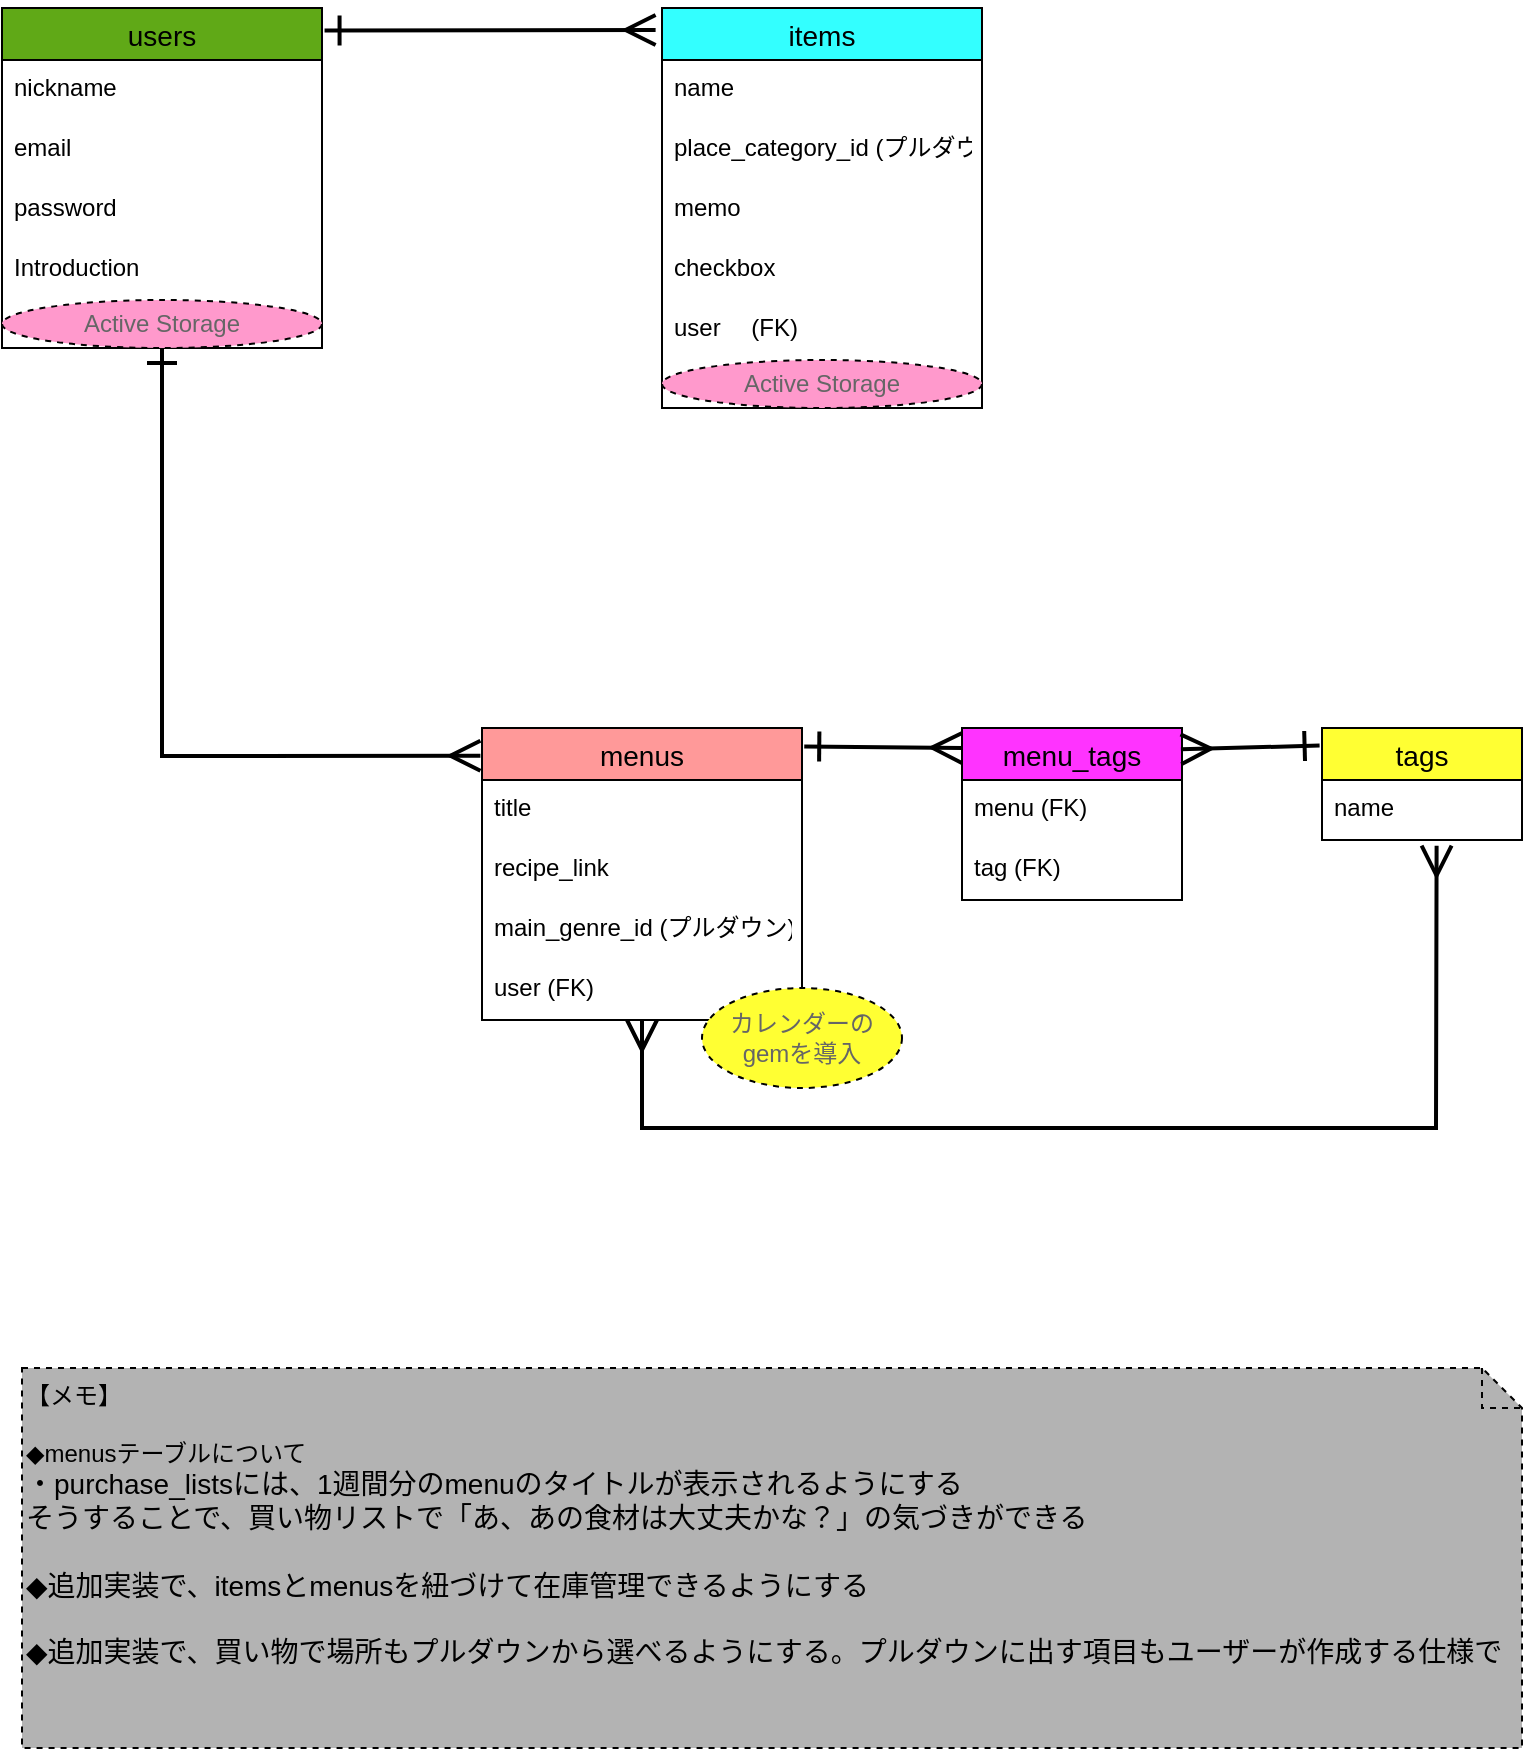 <mxfile>
    <diagram id="eWadbnz62wg29XNE3zge" name="案1">
        <mxGraphModel dx="1547" dy="200" grid="1" gridSize="10" guides="1" tooltips="1" connect="1" arrows="1" fold="1" page="1" pageScale="1" pageWidth="827" pageHeight="1169" math="0" shadow="0">
            <root>
                <mxCell id="0"/>
                <mxCell id="1" parent="0"/>
                <mxCell id="200" value="users" style="swimlane;fontStyle=0;childLayout=stackLayout;horizontal=1;startSize=26;horizontalStack=0;resizeParent=1;resizeParentMax=0;resizeLast=0;collapsible=1;marginBottom=0;align=center;fontSize=14;rounded=0;swimlaneLine=1;glass=0;shadow=0;fillColor=#60A917;fontColor=#000000;" parent="1" vertex="1">
                    <mxGeometry x="-800" y="160" width="160" height="170" as="geometry"/>
                </mxCell>
                <mxCell id="201" value="nickname" style="text;strokeColor=none;fillColor=none;spacingLeft=4;spacingRight=4;overflow=hidden;rotatable=0;points=[[0,0.5],[1,0.5]];portConstraint=eastwest;fontSize=12;" parent="200" vertex="1">
                    <mxGeometry y="26" width="160" height="30" as="geometry"/>
                </mxCell>
                <mxCell id="202" value="email" style="text;strokeColor=none;fillColor=none;spacingLeft=4;spacingRight=4;overflow=hidden;rotatable=0;points=[[0,0.5],[1,0.5]];portConstraint=eastwest;fontSize=12;" parent="200" vertex="1">
                    <mxGeometry y="56" width="160" height="30" as="geometry"/>
                </mxCell>
                <mxCell id="dLK7wWNn38LidMxXqtx3-224" value="password" style="text;strokeColor=none;fillColor=none;spacingLeft=4;spacingRight=4;overflow=hidden;rotatable=0;points=[[0,0.5],[1,0.5]];portConstraint=eastwest;fontSize=12;" parent="200" vertex="1">
                    <mxGeometry y="86" width="160" height="30" as="geometry"/>
                </mxCell>
                <mxCell id="203" value="Introduction&#10;&#10;" style="text;strokeColor=none;fillColor=none;spacingLeft=4;spacingRight=4;overflow=hidden;rotatable=0;points=[[0,0.5],[1,0.5]];portConstraint=eastwest;fontSize=12;" parent="200" vertex="1">
                    <mxGeometry y="116" width="160" height="30" as="geometry"/>
                </mxCell>
                <mxCell id="dLK7wWNn38LidMxXqtx3-231" value="Active Storage" style="ellipse;whiteSpace=wrap;html=1;align=center;rounded=0;shadow=0;glass=0;dashed=1;sketch=0;strokeColor=#000000;strokeWidth=1;fontColor=#666666;fillColor=#FF99CC;gradientColor=none;" parent="200" vertex="1">
                    <mxGeometry y="146" width="160" height="24" as="geometry"/>
                </mxCell>
                <mxCell id="205" value="items" style="swimlane;fontStyle=0;childLayout=stackLayout;horizontal=1;startSize=26;horizontalStack=0;resizeParent=1;resizeParentMax=0;resizeLast=0;collapsible=1;marginBottom=0;align=center;fontSize=14;rounded=0;swimlaneLine=1;glass=0;shadow=0;fillColor=#33FFFF;fontColor=#000000;" parent="1" vertex="1">
                    <mxGeometry x="-470" y="160" width="160" height="200" as="geometry"/>
                </mxCell>
                <mxCell id="206" value="name" style="text;strokeColor=none;fillColor=none;spacingLeft=4;spacingRight=4;overflow=hidden;rotatable=0;points=[[0,0.5],[1,0.5]];portConstraint=eastwest;fontSize=12;" parent="205" vertex="1">
                    <mxGeometry y="26" width="160" height="30" as="geometry"/>
                </mxCell>
                <mxCell id="207" value="place_category_id (プルダウン)" style="text;strokeColor=none;fillColor=none;spacingLeft=4;spacingRight=4;overflow=hidden;rotatable=0;points=[[0,0.5],[1,0.5]];portConstraint=eastwest;fontSize=12;" parent="205" vertex="1">
                    <mxGeometry y="56" width="160" height="30" as="geometry"/>
                </mxCell>
                <mxCell id="210" value="memo" style="text;strokeColor=none;fillColor=none;spacingLeft=4;spacingRight=4;overflow=hidden;rotatable=0;points=[[0,0.5],[1,0.5]];portConstraint=eastwest;fontSize=12;" parent="205" vertex="1">
                    <mxGeometry y="86" width="160" height="30" as="geometry"/>
                </mxCell>
                <mxCell id="232" value="checkbox" style="text;strokeColor=none;fillColor=none;spacingLeft=4;spacingRight=4;overflow=hidden;rotatable=0;points=[[0,0.5],[1,0.5]];portConstraint=eastwest;fontSize=12;" vertex="1" parent="205">
                    <mxGeometry y="116" width="160" height="30" as="geometry"/>
                </mxCell>
                <mxCell id="211" value="user 　(FK)" style="text;strokeColor=none;fillColor=none;spacingLeft=4;spacingRight=4;overflow=hidden;rotatable=0;points=[[0,0.5],[1,0.5]];portConstraint=eastwest;fontSize=12;" parent="205" vertex="1">
                    <mxGeometry y="146" width="160" height="30" as="geometry"/>
                </mxCell>
                <mxCell id="dLK7wWNn38LidMxXqtx3-233" value="Active Storage" style="ellipse;whiteSpace=wrap;html=1;align=center;rounded=0;shadow=0;glass=0;dashed=1;sketch=0;strokeColor=#000000;strokeWidth=1;fontColor=#666666;fillColor=#FF99CC;gradientColor=none;" parent="205" vertex="1">
                    <mxGeometry y="176" width="160" height="24" as="geometry"/>
                </mxCell>
                <mxCell id="216" value="" style="endArrow=ERone;html=1;rounded=0;strokeWidth=2;fontColor=#F0F0F0;startSize=12;endSize=12;sourcePerimeterSpacing=0;endFill=0;startArrow=ERmany;startFill=0;entryX=1.008;entryY=0.066;entryDx=0;entryDy=0;entryPerimeter=0;exitX=-0.02;exitY=0.055;exitDx=0;exitDy=0;exitPerimeter=0;" parent="1" source="205" target="200" edge="1">
                    <mxGeometry relative="1" as="geometry">
                        <mxPoint x="-600" y="212" as="sourcePoint"/>
                        <mxPoint x="-610" y="220" as="targetPoint"/>
                    </mxGeometry>
                </mxCell>
                <mxCell id="218" value="menus" style="swimlane;fontStyle=0;childLayout=stackLayout;horizontal=1;startSize=26;horizontalStack=0;resizeParent=1;resizeParentMax=0;resizeLast=0;collapsible=1;marginBottom=0;align=center;fontSize=14;rounded=0;swimlaneLine=1;glass=0;shadow=0;fillColor=#FF9999;fontColor=#000000;" parent="1" vertex="1">
                    <mxGeometry x="-560" y="520" width="160" height="146" as="geometry"/>
                </mxCell>
                <mxCell id="219" value="title" style="text;strokeColor=none;fillColor=none;spacingLeft=4;spacingRight=4;overflow=hidden;rotatable=0;points=[[0,0.5],[1,0.5]];portConstraint=eastwest;fontSize=12;" parent="218" vertex="1">
                    <mxGeometry y="26" width="160" height="30" as="geometry"/>
                </mxCell>
                <mxCell id="220" value="recipe_link&#10;&#10;&#10;&#10;" style="text;strokeColor=none;fillColor=none;spacingLeft=4;spacingRight=4;overflow=hidden;rotatable=0;points=[[0,0.5],[1,0.5]];portConstraint=eastwest;fontSize=12;" parent="218" vertex="1">
                    <mxGeometry y="56" width="160" height="30" as="geometry"/>
                </mxCell>
                <mxCell id="223" value="main_genre_id (プルダウン)" style="text;strokeColor=none;fillColor=none;spacingLeft=4;spacingRight=4;overflow=hidden;rotatable=0;points=[[0,0.5],[1,0.5]];portConstraint=eastwest;fontSize=12;" parent="218" vertex="1">
                    <mxGeometry y="86" width="160" height="30" as="geometry"/>
                </mxCell>
                <mxCell id="224" value="user (FK)" style="text;strokeColor=none;fillColor=none;spacingLeft=4;spacingRight=4;overflow=hidden;rotatable=0;points=[[0,0.5],[1,0.5]];portConstraint=eastwest;fontSize=12;" parent="218" vertex="1">
                    <mxGeometry y="116" width="160" height="30" as="geometry"/>
                </mxCell>
                <mxCell id="KgGAMbnghW-lA_S38_4V-237" value="【メモ】&lt;br&gt;&lt;br&gt;◆menusテーブルについて&lt;br&gt;&lt;span style=&quot;font-size: 14px; text-align: center;&quot;&gt;・purchase_listsには、1週間分のmenuのタイトルが表示されるようにする&lt;br&gt;そうすることで、買い物リストで「あ、あの食材は大丈夫かな？」の気づきができる&lt;br&gt;&lt;br&gt;◆追加実装で、itemsとmenusを紐づけて在庫管理できるようにする&lt;br&gt;&lt;br&gt;◆追加実装で、買い物で場所もプルダウンから選べるようにする。プルダウンに出す項目もユーザーが作成する仕様で&lt;br&gt;&lt;/span&gt;" style="shape=note;size=20;whiteSpace=wrap;html=1;rounded=0;shadow=0;glass=0;dashed=1;sketch=0;strokeColor=#000000;strokeWidth=1;fontColor=#000000;fillColor=#B3B3B3;gradientColor=none;align=left;verticalAlign=top;" parent="1" vertex="1">
                    <mxGeometry x="-790" y="840" width="750" height="190" as="geometry"/>
                </mxCell>
                <mxCell id="KgGAMbnghW-lA_S38_4V-248" value="カレンダーの&lt;br&gt;gemを導入" style="ellipse;whiteSpace=wrap;html=1;align=center;rounded=0;shadow=0;glass=0;dashed=1;sketch=0;strokeColor=#000000;strokeWidth=1;fontColor=#666666;fillColor=#FFFF33;gradientColor=none;" parent="1" vertex="1">
                    <mxGeometry x="-450" y="650" width="100" height="50" as="geometry"/>
                </mxCell>
                <mxCell id="KgGAMbnghW-lA_S38_4V-252" value="" style="endArrow=ERone;html=1;rounded=0;strokeWidth=2;fontColor=#F0F0F0;startSize=12;endSize=12;sourcePerimeterSpacing=0;endFill=0;startArrow=ERmany;startFill=0;exitX=-0.005;exitY=0.095;exitDx=0;exitDy=0;exitPerimeter=0;entryX=0.5;entryY=1;entryDx=0;entryDy=0;" parent="1" source="218" target="dLK7wWNn38LidMxXqtx3-231" edge="1">
                    <mxGeometry relative="1" as="geometry">
                        <mxPoint x="-600" y="550" as="sourcePoint"/>
                        <mxPoint x="-720" y="470" as="targetPoint"/>
                        <Array as="points">
                            <mxPoint x="-720" y="534"/>
                        </Array>
                    </mxGeometry>
                </mxCell>
                <mxCell id="KgGAMbnghW-lA_S38_4V-259" value="tags" style="swimlane;fontStyle=0;childLayout=stackLayout;horizontal=1;startSize=26;horizontalStack=0;resizeParent=1;resizeParentMax=0;resizeLast=0;collapsible=1;marginBottom=0;align=center;fontSize=14;rounded=0;swimlaneLine=1;glass=0;shadow=0;strokeColor=#000000;fillColor=#FFFF33;fontColor=#000000;" parent="1" vertex="1">
                    <mxGeometry x="-140" y="520" width="100" height="56" as="geometry"/>
                </mxCell>
                <mxCell id="KgGAMbnghW-lA_S38_4V-260" value="name" style="text;strokeColor=default;fillColor=none;spacingLeft=4;spacingRight=4;overflow=hidden;rotatable=0;points=[[0,0.5],[1,0.5]];portConstraint=eastwest;fontSize=12;" parent="KgGAMbnghW-lA_S38_4V-259" vertex="1">
                    <mxGeometry y="26" width="100" height="30" as="geometry"/>
                </mxCell>
                <mxCell id="KgGAMbnghW-lA_S38_4V-261" value="menu_tags" style="swimlane;fontStyle=0;childLayout=stackLayout;horizontal=1;startSize=26;horizontalStack=0;resizeParent=1;resizeParentMax=0;resizeLast=0;collapsible=1;marginBottom=0;align=center;fontSize=14;rounded=0;swimlaneLine=1;glass=0;shadow=0;fillColor=#FF33FF;fontColor=#000000;" parent="1" vertex="1">
                    <mxGeometry x="-320" y="520" width="110" height="86" as="geometry"/>
                </mxCell>
                <mxCell id="KgGAMbnghW-lA_S38_4V-263" value="menu (FK)" style="text;strokeColor=none;fillColor=none;spacingLeft=4;spacingRight=4;overflow=hidden;rotatable=0;points=[[0,0.5],[1,0.5]];portConstraint=eastwest;fontSize=12;" parent="KgGAMbnghW-lA_S38_4V-261" vertex="1">
                    <mxGeometry y="26" width="110" height="30" as="geometry"/>
                </mxCell>
                <mxCell id="KgGAMbnghW-lA_S38_4V-262" value="tag (FK)" style="text;strokeColor=none;fillColor=none;spacingLeft=4;spacingRight=4;overflow=hidden;rotatable=0;points=[[0,0.5],[1,0.5]];portConstraint=eastwest;fontSize=12;" parent="KgGAMbnghW-lA_S38_4V-261" vertex="1">
                    <mxGeometry y="56" width="110" height="30" as="geometry"/>
                </mxCell>
                <mxCell id="KgGAMbnghW-lA_S38_4V-265" value="" style="endArrow=ERone;html=1;rounded=0;strokeWidth=2;fontColor=#F0F0F0;startSize=12;endSize=12;sourcePerimeterSpacing=0;endFill=0;startArrow=ERmany;startFill=0;entryX=1.007;entryY=0.063;entryDx=0;entryDy=0;entryPerimeter=0;exitX=0;exitY=0.116;exitDx=0;exitDy=0;exitPerimeter=0;" parent="1" source="KgGAMbnghW-lA_S38_4V-261" target="218" edge="1">
                    <mxGeometry relative="1" as="geometry">
                        <mxPoint x="-360" y="529" as="sourcePoint"/>
                        <mxPoint x="-400" y="560" as="targetPoint"/>
                    </mxGeometry>
                </mxCell>
                <mxCell id="KgGAMbnghW-lA_S38_4V-266" value="" style="endArrow=ERone;html=1;rounded=0;strokeWidth=2;fontColor=#F0F0F0;startSize=12;endSize=12;sourcePerimeterSpacing=0;endFill=0;startArrow=ERmany;startFill=0;entryX=-0.012;entryY=0.157;entryDx=0;entryDy=0;exitX=0.995;exitY=0.124;exitDx=0;exitDy=0;exitPerimeter=0;entryPerimeter=0;" parent="1" source="KgGAMbnghW-lA_S38_4V-261" target="KgGAMbnghW-lA_S38_4V-259" edge="1">
                    <mxGeometry relative="1" as="geometry">
                        <mxPoint x="-190" y="530" as="sourcePoint"/>
                        <mxPoint x="-390" y="571" as="targetPoint"/>
                    </mxGeometry>
                </mxCell>
                <mxCell id="dLK7wWNn38LidMxXqtx3-243" value="" style="endArrow=ERmany;html=1;rounded=0;strokeWidth=2;fontColor=#F0F0F0;startSize=12;endSize=12;sourcePerimeterSpacing=0;endFill=0;startArrow=ERmany;startFill=0;exitX=0.573;exitY=1.094;exitDx=0;exitDy=0;exitPerimeter=0;entryX=0.5;entryY=1;entryDx=0;entryDy=0;" parent="1" source="KgGAMbnghW-lA_S38_4V-260" target="218" edge="1">
                    <mxGeometry relative="1" as="geometry">
                        <mxPoint x="-134.48" y="740" as="sourcePoint"/>
                        <mxPoint x="-480" y="680" as="targetPoint"/>
                        <Array as="points">
                            <mxPoint x="-83" y="720"/>
                            <mxPoint x="-480" y="720"/>
                        </Array>
                    </mxGeometry>
                </mxCell>
            </root>
        </mxGraphModel>
    </diagram>
    <diagram name="案2" id="NeRu8VXgCP2zrzPimx1U">
        <mxGraphModel dx="3023" dy="1542" grid="1" gridSize="10" guides="1" tooltips="1" connect="1" arrows="1" fold="1" page="1" pageScale="1" pageWidth="827" pageHeight="1169" math="0" shadow="0">
            <root>
                <mxCell id="s4Gsbq-1xFyYyIthdPwe-0"/>
                <mxCell id="s4Gsbq-1xFyYyIthdPwe-1" parent="s4Gsbq-1xFyYyIthdPwe-0"/>
                <mxCell id="s4Gsbq-1xFyYyIthdPwe-2" value="users" style="swimlane;fontStyle=0;childLayout=stackLayout;horizontal=1;startSize=26;horizontalStack=0;resizeParent=1;resizeParentMax=0;resizeLast=0;collapsible=1;marginBottom=0;align=center;fontSize=14;rounded=0;swimlaneLine=1;glass=0;shadow=0;fillColor=#60A917;fontColor=#000000;" vertex="1" parent="s4Gsbq-1xFyYyIthdPwe-1">
                    <mxGeometry x="40" y="40" width="160" height="116" as="geometry"/>
                </mxCell>
                <mxCell id="s4Gsbq-1xFyYyIthdPwe-3" value="nickname" style="text;strokeColor=none;fillColor=none;spacingLeft=4;spacingRight=4;overflow=hidden;rotatable=0;points=[[0,0.5],[1,0.5]];portConstraint=eastwest;fontSize=12;" vertex="1" parent="s4Gsbq-1xFyYyIthdPwe-2">
                    <mxGeometry y="26" width="160" height="30" as="geometry"/>
                </mxCell>
                <mxCell id="s4Gsbq-1xFyYyIthdPwe-4" value="email" style="text;strokeColor=none;fillColor=none;spacingLeft=4;spacingRight=4;overflow=hidden;rotatable=0;points=[[0,0.5],[1,0.5]];portConstraint=eastwest;fontSize=12;" vertex="1" parent="s4Gsbq-1xFyYyIthdPwe-2">
                    <mxGeometry y="56" width="160" height="30" as="geometry"/>
                </mxCell>
                <mxCell id="s4Gsbq-1xFyYyIthdPwe-5" value="password" style="text;strokeColor=none;fillColor=none;spacingLeft=4;spacingRight=4;overflow=hidden;rotatable=0;points=[[0,0.5],[1,0.5]];portConstraint=eastwest;fontSize=12;" vertex="1" parent="s4Gsbq-1xFyYyIthdPwe-2">
                    <mxGeometry y="86" width="160" height="30" as="geometry"/>
                </mxCell>
                <mxCell id="s4Gsbq-1xFyYyIthdPwe-6" value="ユーザー管理に関する情報" style="swimlane;fontStyle=0;childLayout=stackLayout;horizontal=1;startSize=26;horizontalStack=0;resizeParent=1;resizeParentMax=0;resizeLast=0;collapsible=1;marginBottom=0;align=center;fontSize=14;rounded=0;swimlaneLine=1;glass=0;shadow=0;fillColor=#60A917;fontColor=#000000;strokeColor=#2D7600;" vertex="1" parent="s4Gsbq-1xFyYyIthdPwe-1">
                    <mxGeometry x="-650" y="60" width="230" height="326" as="geometry"/>
                </mxCell>
                <mxCell id="s4Gsbq-1xFyYyIthdPwe-7" value="ニックネーム" style="text;strokeColor=default;fillColor=#FFFFFF;spacingLeft=4;spacingRight=4;overflow=hidden;rotatable=0;points=[[0,0.5],[1,0.5]];portConstraint=eastwest;fontSize=12;strokeWidth=1;dashed=1;fontColor=#000000;" vertex="1" parent="s4Gsbq-1xFyYyIthdPwe-6">
                    <mxGeometry y="26" width="230" height="30" as="geometry"/>
                </mxCell>
                <mxCell id="s4Gsbq-1xFyYyIthdPwe-8" value="メールアドレス " style="text;strokeColor=default;fillColor=#FFFFFF;spacingLeft=4;spacingRight=4;overflow=hidden;rotatable=0;points=[[0,0.5],[1,0.5]];portConstraint=eastwest;fontSize=12;dashed=1;fontColor=#000000;" vertex="1" parent="s4Gsbq-1xFyYyIthdPwe-6">
                    <mxGeometry y="56" width="230" height="30" as="geometry"/>
                </mxCell>
                <mxCell id="s4Gsbq-1xFyYyIthdPwe-9" value="パスワード" style="text;strokeColor=default;fillColor=#FFFFFF;spacingLeft=4;spacingRight=4;overflow=hidden;rotatable=0;points=[[0,0.5],[1,0.5]];portConstraint=eastwest;fontSize=12;rounded=0;shadow=0;glass=0;sketch=0;fontColor=#000000;dashed=1;" vertex="1" parent="s4Gsbq-1xFyYyIthdPwe-6">
                    <mxGeometry y="86" width="230" height="30" as="geometry"/>
                </mxCell>
                <mxCell id="s4Gsbq-1xFyYyIthdPwe-10" value="名字" style="text;strokeColor=default;fillColor=#FFFFFF;spacingLeft=4;spacingRight=4;overflow=hidden;rotatable=0;points=[[0,0.5],[1,0.5]];portConstraint=eastwest;fontSize=12;rounded=0;shadow=0;glass=0;sketch=0;fontColor=#000000;dashed=1;" vertex="1" parent="s4Gsbq-1xFyYyIthdPwe-6">
                    <mxGeometry y="116" width="230" height="30" as="geometry"/>
                </mxCell>
                <mxCell id="s4Gsbq-1xFyYyIthdPwe-11" value="名前" style="text;strokeColor=default;fillColor=#FFFFFF;spacingLeft=4;spacingRight=4;overflow=hidden;rotatable=0;points=[[0,0.5],[1,0.5]];portConstraint=eastwest;fontSize=12;rounded=0;shadow=0;glass=0;sketch=0;fontColor=#000000;dashed=1;" vertex="1" parent="s4Gsbq-1xFyYyIthdPwe-6">
                    <mxGeometry y="146" width="230" height="30" as="geometry"/>
                </mxCell>
                <mxCell id="s4Gsbq-1xFyYyIthdPwe-12" value="名字カナ" style="text;strokeColor=default;fillColor=#FFFFFF;spacingLeft=4;spacingRight=4;overflow=hidden;rotatable=0;points=[[0,0.5],[1,0.5]];portConstraint=eastwest;fontSize=12;rounded=0;shadow=0;glass=0;sketch=0;fontColor=#000000;dashed=1;" vertex="1" parent="s4Gsbq-1xFyYyIthdPwe-6">
                    <mxGeometry y="176" width="230" height="30" as="geometry"/>
                </mxCell>
                <mxCell id="s4Gsbq-1xFyYyIthdPwe-13" value="名前カナ" style="text;strokeColor=default;fillColor=#FFFFFF;spacingLeft=4;spacingRight=4;overflow=hidden;rotatable=0;points=[[0,0.5],[1,0.5]];portConstraint=eastwest;fontSize=12;dashed=1;fontColor=#000000;" vertex="1" parent="s4Gsbq-1xFyYyIthdPwe-6">
                    <mxGeometry y="206" width="230" height="30" as="geometry"/>
                </mxCell>
                <mxCell id="s4Gsbq-1xFyYyIthdPwe-14" value="生年月日" style="text;strokeColor=default;fillColor=#FFFFFF;spacingLeft=4;spacingRight=4;overflow=hidden;rotatable=0;points=[[0,0.5],[1,0.5]];portConstraint=eastwest;fontSize=12;rounded=0;shadow=0;glass=0;sketch=0;fontColor=#000000;dashed=1;" vertex="1" parent="s4Gsbq-1xFyYyIthdPwe-6">
                    <mxGeometry y="236" width="230" height="30" as="geometry"/>
                </mxCell>
                <mxCell id="s4Gsbq-1xFyYyIthdPwe-15" value="アイコン画像" style="text;strokeColor=default;fillColor=#FFFFFF;spacingLeft=4;spacingRight=4;overflow=hidden;rotatable=0;points=[[0,0.5],[1,0.5]];portConstraint=eastwest;fontSize=12;rounded=0;shadow=0;glass=0;sketch=0;fontColor=#000000;dashed=1;" vertex="1" parent="s4Gsbq-1xFyYyIthdPwe-6">
                    <mxGeometry y="266" width="230" height="30" as="geometry"/>
                </mxCell>
                <mxCell id="s4Gsbq-1xFyYyIthdPwe-16" value="プロフィール文" style="text;strokeColor=default;fillColor=#FFFFFF;spacingLeft=4;spacingRight=4;overflow=hidden;rotatable=0;points=[[0,0.5],[1,0.5]];portConstraint=eastwest;fontSize=12;rounded=0;shadow=0;glass=0;sketch=0;fontColor=#000000;dashed=1;" vertex="1" parent="s4Gsbq-1xFyYyIthdPwe-6">
                    <mxGeometry y="296" width="230" height="30" as="geometry"/>
                </mxCell>
                <mxCell id="s4Gsbq-1xFyYyIthdPwe-17" value="買い物リストに関する情報" style="swimlane;fontStyle=0;childLayout=stackLayout;horizontal=1;startSize=26;horizontalStack=0;resizeParent=1;resizeParentMax=0;resizeLast=0;collapsible=1;marginBottom=0;align=center;fontSize=14;rounded=0;swimlaneLine=1;glass=0;shadow=0;fillColor=#FFFF66;strokeColor=#d6b656;gradientColor=none;fontColor=#000000;" vertex="1" parent="s4Gsbq-1xFyYyIthdPwe-1">
                    <mxGeometry x="-570" y="440" width="230" height="56" as="geometry"/>
                </mxCell>
                <mxCell id="s4Gsbq-1xFyYyIthdPwe-18" value="購入数量" style="text;strokeColor=default;fillColor=#FFFFFF;spacingLeft=4;spacingRight=4;overflow=hidden;rotatable=0;points=[[0,0.5],[1,0.5]];portConstraint=eastwest;fontSize=12;dashed=1;fontColor=#000000;" vertex="1" parent="s4Gsbq-1xFyYyIthdPwe-17">
                    <mxGeometry y="26" width="230" height="30" as="geometry"/>
                </mxCell>
                <mxCell id="s4Gsbq-1xFyYyIthdPwe-19" value="献立に関する情報" style="swimlane;fontStyle=0;childLayout=stackLayout;horizontal=1;startSize=26;horizontalStack=0;resizeParent=1;resizeParentMax=0;resizeLast=0;collapsible=1;marginBottom=0;align=center;fontSize=14;rounded=0;swimlaneLine=1;glass=0;shadow=0;fillColor=#FF9933;strokeColor=#d6b656;gradientColor=none;fontColor=#000000;" vertex="1" parent="s4Gsbq-1xFyYyIthdPwe-1">
                    <mxGeometry x="-500" y="680" width="230" height="176" as="geometry"/>
                </mxCell>
                <mxCell id="s4Gsbq-1xFyYyIthdPwe-20" value="タイトル" style="text;strokeColor=default;fillColor=#FFFFFF;spacingLeft=4;spacingRight=4;overflow=hidden;rotatable=0;points=[[0,0.5],[1,0.5]];portConstraint=eastwest;fontSize=12;dashed=1;fontColor=#000000;" vertex="1" parent="s4Gsbq-1xFyYyIthdPwe-19">
                    <mxGeometry y="26" width="230" height="30" as="geometry"/>
                </mxCell>
                <mxCell id="s4Gsbq-1xFyYyIthdPwe-21" value="食材" style="text;strokeColor=default;fillColor=#FFFFFF;spacingLeft=4;spacingRight=4;overflow=hidden;rotatable=0;points=[[0,0.5],[1,0.5]];portConstraint=eastwest;fontSize=12;rounded=0;shadow=0;glass=0;sketch=0;fontColor=#000000;dashed=1;" vertex="1" parent="s4Gsbq-1xFyYyIthdPwe-19">
                    <mxGeometry y="56" width="230" height="30" as="geometry"/>
                </mxCell>
                <mxCell id="s4Gsbq-1xFyYyIthdPwe-22" value="食材" style="text;strokeColor=default;fillColor=#FFFFFF;spacingLeft=4;spacingRight=4;overflow=hidden;rotatable=0;points=[[0,0.5],[1,0.5]];portConstraint=eastwest;fontSize=12;dashed=1;fontColor=#000000;" vertex="1" parent="s4Gsbq-1xFyYyIthdPwe-19">
                    <mxGeometry y="86" width="230" height="30" as="geometry"/>
                </mxCell>
                <mxCell id="s4Gsbq-1xFyYyIthdPwe-23" value="食材" style="text;strokeColor=default;fillColor=#FFFFFF;spacingLeft=4;spacingRight=4;overflow=hidden;rotatable=0;points=[[0,0.5],[1,0.5]];portConstraint=eastwest;fontSize=12;rounded=0;shadow=0;glass=0;sketch=0;fontColor=#000000;dashed=1;" vertex="1" parent="s4Gsbq-1xFyYyIthdPwe-19">
                    <mxGeometry y="116" width="230" height="30" as="geometry"/>
                </mxCell>
                <mxCell id="s4Gsbq-1xFyYyIthdPwe-24" value="その他" style="text;strokeColor=default;fillColor=#FFFFFF;spacingLeft=4;spacingRight=4;overflow=hidden;rotatable=0;points=[[0,0.5],[1,0.5]];portConstraint=eastwest;fontSize=12;rounded=0;shadow=0;glass=0;sketch=0;fontColor=#000000;dashed=1;" vertex="1" parent="s4Gsbq-1xFyYyIthdPwe-19">
                    <mxGeometry y="146" width="230" height="30" as="geometry"/>
                </mxCell>
                <mxCell id="s4Gsbq-1xFyYyIthdPwe-25" value="アイテムに関する情報" style="swimlane;fontStyle=0;childLayout=stackLayout;horizontal=1;startSize=26;horizontalStack=0;resizeParent=1;resizeParentMax=0;resizeLast=0;collapsible=1;marginBottom=0;align=center;fontSize=14;rounded=0;swimlaneLine=1;glass=0;shadow=0;fillColor=#33FFFF;strokeColor=#d6b656;gradientColor=none;fontColor=#000000;" vertex="1" parent="s4Gsbq-1xFyYyIthdPwe-1">
                    <mxGeometry x="-340" y="100" width="230" height="176" as="geometry"/>
                </mxCell>
                <mxCell id="s4Gsbq-1xFyYyIthdPwe-26" value="アイテム名" style="text;strokeColor=default;fillColor=#FFFFFF;spacingLeft=4;spacingRight=4;overflow=hidden;rotatable=0;points=[[0,0.5],[1,0.5]];portConstraint=eastwest;fontSize=12;strokeWidth=1;dashed=1;fontColor=#000000;" vertex="1" parent="s4Gsbq-1xFyYyIthdPwe-25">
                    <mxGeometry y="26" width="230" height="30" as="geometry"/>
                </mxCell>
                <mxCell id="s4Gsbq-1xFyYyIthdPwe-27" value="カテゴリー" style="text;strokeColor=default;fillColor=#FFFFFF;spacingLeft=4;spacingRight=4;overflow=hidden;rotatable=0;points=[[0,0.5],[1,0.5]];portConstraint=eastwest;fontSize=12;rounded=0;shadow=0;glass=0;sketch=0;fontColor=#000000;dashed=1;" vertex="1" parent="s4Gsbq-1xFyYyIthdPwe-25">
                    <mxGeometry y="56" width="230" height="30" as="geometry"/>
                </mxCell>
                <mxCell id="s4Gsbq-1xFyYyIthdPwe-28" value="前回の購入日" style="text;strokeColor=default;fillColor=#FFFFFF;spacingLeft=4;spacingRight=4;overflow=hidden;rotatable=0;points=[[0,0.5],[1,0.5]];portConstraint=eastwest;fontSize=12;dashed=1;fontColor=#000000;" vertex="1" parent="s4Gsbq-1xFyYyIthdPwe-25">
                    <mxGeometry y="86" width="230" height="30" as="geometry"/>
                </mxCell>
                <mxCell id="s4Gsbq-1xFyYyIthdPwe-29" value="消費期限" style="text;strokeColor=default;fillColor=#FFFFFF;spacingLeft=4;spacingRight=4;overflow=hidden;rotatable=0;points=[[0,0.5],[1,0.5]];portConstraint=eastwest;fontSize=12;rounded=0;shadow=0;glass=0;sketch=0;fontColor=#000000;dashed=1;" vertex="1" parent="s4Gsbq-1xFyYyIthdPwe-25">
                    <mxGeometry y="116" width="230" height="30" as="geometry"/>
                </mxCell>
                <mxCell id="s4Gsbq-1xFyYyIthdPwe-30" value="備考" style="text;strokeColor=default;fillColor=#FFFFFF;spacingLeft=4;spacingRight=4;overflow=hidden;rotatable=0;points=[[0,0.5],[1,0.5]];portConstraint=eastwest;fontSize=12;rounded=0;shadow=0;glass=0;sketch=0;fontColor=#000000;dashed=1;" vertex="1" parent="s4Gsbq-1xFyYyIthdPwe-25">
                    <mxGeometry y="146" width="230" height="30" as="geometry"/>
                </mxCell>
                <mxCell id="s4Gsbq-1xFyYyIthdPwe-31" value="画像" style="text;strokeColor=default;fillColor=#FFFFFF;spacingLeft=4;spacingRight=4;overflow=hidden;rotatable=0;points=[[0,0.5],[1,0.5]];portConstraint=eastwest;fontSize=12;rounded=0;shadow=0;glass=0;sketch=0;fontColor=#000000;dashed=1;" vertex="1" parent="s4Gsbq-1xFyYyIthdPwe-1">
                    <mxGeometry x="-260" y="626" width="230" height="30" as="geometry"/>
                </mxCell>
                <mxCell id="s4Gsbq-1xFyYyIthdPwe-32" value="purchase_lists" style="swimlane;fontStyle=0;childLayout=stackLayout;horizontal=1;startSize=26;horizontalStack=0;resizeParent=1;resizeParentMax=0;resizeLast=0;collapsible=1;marginBottom=0;align=center;fontSize=14;rounded=0;swimlaneLine=1;glass=0;shadow=0;" vertex="1" parent="s4Gsbq-1xFyYyIthdPwe-1">
                    <mxGeometry x="40" y="800" width="160" height="86" as="geometry"/>
                </mxCell>
                <mxCell id="s4Gsbq-1xFyYyIthdPwe-33" value="item　(foreign_key)" style="text;strokeColor=none;fillColor=none;spacingLeft=4;spacingRight=4;overflow=hidden;rotatable=0;points=[[0,0.5],[1,0.5]];portConstraint=eastwest;fontSize=12;" vertex="1" parent="s4Gsbq-1xFyYyIthdPwe-32">
                    <mxGeometry y="26" width="160" height="30" as="geometry"/>
                </mxCell>
                <mxCell id="s4Gsbq-1xFyYyIthdPwe-34" value="quantity" style="text;strokeColor=none;fillColor=none;spacingLeft=4;spacingRight=4;overflow=hidden;rotatable=0;points=[[0,0.5],[1,0.5]];portConstraint=eastwest;fontSize=12;" vertex="1" parent="s4Gsbq-1xFyYyIthdPwe-32">
                    <mxGeometry y="56" width="160" height="30" as="geometry"/>
                </mxCell>
                <mxCell id="s4Gsbq-1xFyYyIthdPwe-35" value="menus" style="swimlane;fontStyle=0;childLayout=stackLayout;horizontal=1;startSize=26;horizontalStack=0;resizeParent=1;resizeParentMax=0;resizeLast=0;collapsible=1;marginBottom=0;align=center;fontSize=14;rounded=0;swimlaneLine=1;glass=0;shadow=0;" vertex="1" parent="s4Gsbq-1xFyYyIthdPwe-1">
                    <mxGeometry x="280" y="40" width="160" height="236" as="geometry"/>
                </mxCell>
                <mxCell id="s4Gsbq-1xFyYyIthdPwe-36" value="title" style="text;strokeColor=none;fillColor=none;spacingLeft=4;spacingRight=4;overflow=hidden;rotatable=0;points=[[0,0.5],[1,0.5]];portConstraint=eastwest;fontSize=12;" vertex="1" parent="s4Gsbq-1xFyYyIthdPwe-35">
                    <mxGeometry y="26" width="160" height="30" as="geometry"/>
                </mxCell>
                <mxCell id="s4Gsbq-1xFyYyIthdPwe-37" value="Item 3" style="text;strokeColor=none;fillColor=none;spacingLeft=4;spacingRight=4;overflow=hidden;rotatable=0;points=[[0,0.5],[1,0.5]];portConstraint=eastwest;fontSize=12;" vertex="1" parent="s4Gsbq-1xFyYyIthdPwe-35">
                    <mxGeometry y="56" width="160" height="30" as="geometry"/>
                </mxCell>
                <mxCell id="s4Gsbq-1xFyYyIthdPwe-38" value="Item 3" style="text;strokeColor=none;fillColor=none;spacingLeft=4;spacingRight=4;overflow=hidden;rotatable=0;points=[[0,0.5],[1,0.5]];portConstraint=eastwest;fontSize=12;" vertex="1" parent="s4Gsbq-1xFyYyIthdPwe-35">
                    <mxGeometry y="86" width="160" height="30" as="geometry"/>
                </mxCell>
                <mxCell id="s4Gsbq-1xFyYyIthdPwe-39" value="Item 3" style="text;strokeColor=none;fillColor=none;spacingLeft=4;spacingRight=4;overflow=hidden;rotatable=0;points=[[0,0.5],[1,0.5]];portConstraint=eastwest;fontSize=12;" vertex="1" parent="s4Gsbq-1xFyYyIthdPwe-35">
                    <mxGeometry y="116" width="160" height="30" as="geometry"/>
                </mxCell>
                <mxCell id="s4Gsbq-1xFyYyIthdPwe-40" value="Item 3" style="text;strokeColor=none;fillColor=none;spacingLeft=4;spacingRight=4;overflow=hidden;rotatable=0;points=[[0,0.5],[1,0.5]];portConstraint=eastwest;fontSize=12;" vertex="1" parent="s4Gsbq-1xFyYyIthdPwe-35">
                    <mxGeometry y="146" width="160" height="30" as="geometry"/>
                </mxCell>
                <mxCell id="s4Gsbq-1xFyYyIthdPwe-41" value="user (外部キー)" style="text;strokeColor=none;fillColor=none;spacingLeft=4;spacingRight=4;overflow=hidden;rotatable=0;points=[[0,0.5],[1,0.5]];portConstraint=eastwest;fontSize=12;" vertex="1" parent="s4Gsbq-1xFyYyIthdPwe-35">
                    <mxGeometry y="176" width="160" height="30" as="geometry"/>
                </mxCell>
                <mxCell id="s4Gsbq-1xFyYyIthdPwe-42" value="item (外部キー)" style="text;strokeColor=none;fillColor=none;spacingLeft=4;spacingRight=4;overflow=hidden;rotatable=0;points=[[0,0.5],[1,0.5]];portConstraint=eastwest;fontSize=12;" vertex="1" parent="s4Gsbq-1xFyYyIthdPwe-35">
                    <mxGeometry y="206" width="160" height="30" as="geometry"/>
                </mxCell>
                <mxCell id="s4Gsbq-1xFyYyIthdPwe-43" value="items" style="swimlane;fontStyle=0;childLayout=stackLayout;horizontal=1;startSize=26;horizontalStack=0;resizeParent=1;resizeParentMax=0;resizeLast=0;collapsible=1;marginBottom=0;align=center;fontSize=14;rounded=0;swimlaneLine=1;glass=0;shadow=0;fillColor=#33FFFF;fontColor=#000000;" vertex="1" parent="s4Gsbq-1xFyYyIthdPwe-1">
                    <mxGeometry x="40" y="464" width="160" height="236" as="geometry"/>
                </mxCell>
                <mxCell id="s4Gsbq-1xFyYyIthdPwe-44" value="name" style="text;strokeColor=none;fillColor=none;spacingLeft=4;spacingRight=4;overflow=hidden;rotatable=0;points=[[0,0.5],[1,0.5]];portConstraint=eastwest;fontSize=12;" vertex="1" parent="s4Gsbq-1xFyYyIthdPwe-43">
                    <mxGeometry y="26" width="160" height="30" as="geometry"/>
                </mxCell>
                <mxCell id="s4Gsbq-1xFyYyIthdPwe-45" value="category_id" style="text;strokeColor=none;fillColor=none;spacingLeft=4;spacingRight=4;overflow=hidden;rotatable=0;points=[[0,0.5],[1,0.5]];portConstraint=eastwest;fontSize=12;" vertex="1" parent="s4Gsbq-1xFyYyIthdPwe-43">
                    <mxGeometry y="56" width="160" height="30" as="geometry"/>
                </mxCell>
                <mxCell id="s4Gsbq-1xFyYyIthdPwe-46" value="last_purchase_date" style="text;strokeColor=none;fillColor=none;spacingLeft=4;spacingRight=4;overflow=hidden;rotatable=0;points=[[0,0.5],[1,0.5]];portConstraint=eastwest;fontSize=12;" vertex="1" parent="s4Gsbq-1xFyYyIthdPwe-43">
                    <mxGeometry y="86" width="160" height="30" as="geometry"/>
                </mxCell>
                <mxCell id="s4Gsbq-1xFyYyIthdPwe-47" value="expiry date" style="text;strokeColor=none;fillColor=none;spacingLeft=4;spacingRight=4;overflow=hidden;rotatable=0;points=[[0,0.5],[1,0.5]];portConstraint=eastwest;fontSize=12;" vertex="1" parent="s4Gsbq-1xFyYyIthdPwe-43">
                    <mxGeometry y="116" width="160" height="30" as="geometry"/>
                </mxCell>
                <mxCell id="s4Gsbq-1xFyYyIthdPwe-48" value="memo" style="text;strokeColor=none;fillColor=none;spacingLeft=4;spacingRight=4;overflow=hidden;rotatable=0;points=[[0,0.5],[1,0.5]];portConstraint=eastwest;fontSize=12;" vertex="1" parent="s4Gsbq-1xFyYyIthdPwe-43">
                    <mxGeometry y="146" width="160" height="30" as="geometry"/>
                </mxCell>
                <mxCell id="s4Gsbq-1xFyYyIthdPwe-49" value="user (外部キー)" style="text;strokeColor=none;fillColor=none;spacingLeft=4;spacingRight=4;overflow=hidden;rotatable=0;points=[[0,0.5],[1,0.5]];portConstraint=eastwest;fontSize=12;" vertex="1" parent="s4Gsbq-1xFyYyIthdPwe-43">
                    <mxGeometry y="176" width="160" height="30" as="geometry"/>
                </mxCell>
                <mxCell id="s4Gsbq-1xFyYyIthdPwe-50" value="item_image" style="text;strokeColor=none;fillColor=#999999;spacingLeft=4;spacingRight=4;overflow=hidden;rotatable=0;points=[[0,0.5],[1,0.5]];portConstraint=eastwest;fontSize=12;" vertex="1" parent="s4Gsbq-1xFyYyIthdPwe-43">
                    <mxGeometry y="206" width="160" height="30" as="geometry"/>
                </mxCell>
                <mxCell id="s4Gsbq-1xFyYyIthdPwe-51" value="" style="endArrow=ERmany;html=1;rounded=0;strokeWidth=2;fontColor=#F0F0F0;startSize=12;endSize=12;sourcePerimeterSpacing=0;endFill=0;startArrow=ERone;startFill=0;exitX=0.5;exitY=1;exitDx=0;exitDy=0;entryX=0.5;entryY=0;entryDx=0;entryDy=0;" edge="1" parent="s4Gsbq-1xFyYyIthdPwe-1" source="s4Gsbq-1xFyYyIthdPwe-2" target="s4Gsbq-1xFyYyIthdPwe-43">
                    <mxGeometry relative="1" as="geometry">
                        <mxPoint x="240" y="130" as="sourcePoint"/>
                        <mxPoint x="80" y="450" as="targetPoint"/>
                    </mxGeometry>
                </mxCell>
                <mxCell id="s4Gsbq-1xFyYyIthdPwe-52" value="" style="endArrow=ERone;html=1;rounded=0;strokeWidth=2;fontColor=#F0F0F0;startSize=12;endSize=12;sourcePerimeterSpacing=0;endFill=0;startArrow=ERmany;startFill=0;entryX=1;entryY=0.5;entryDx=0;entryDy=0;exitX=0;exitY=0.5;exitDx=0;exitDy=0;" edge="1" parent="s4Gsbq-1xFyYyIthdPwe-1" source="s4Gsbq-1xFyYyIthdPwe-36" target="s4Gsbq-1xFyYyIthdPwe-3">
                    <mxGeometry relative="1" as="geometry">
                        <mxPoint x="410" y="160" as="sourcePoint"/>
                        <mxPoint x="490" y="120" as="targetPoint"/>
                    </mxGeometry>
                </mxCell>
                <mxCell id="s4Gsbq-1xFyYyIthdPwe-53" value="tags" style="swimlane;fontStyle=0;childLayout=stackLayout;horizontal=1;startSize=26;horizontalStack=0;resizeParent=1;resizeParentMax=0;resizeLast=0;collapsible=1;marginBottom=0;align=center;fontSize=14;rounded=0;swimlaneLine=1;glass=0;shadow=0;" vertex="1" parent="s4Gsbq-1xFyYyIthdPwe-1">
                    <mxGeometry x="520" y="570" width="160" height="56" as="geometry"/>
                </mxCell>
                <mxCell id="s4Gsbq-1xFyYyIthdPwe-54" value="name" style="text;strokeColor=none;fillColor=none;spacingLeft=4;spacingRight=4;overflow=hidden;rotatable=0;points=[[0,0.5],[1,0.5]];portConstraint=eastwest;fontSize=12;" vertex="1" parent="s4Gsbq-1xFyYyIthdPwe-53">
                    <mxGeometry y="26" width="160" height="30" as="geometry"/>
                </mxCell>
                <mxCell id="s4Gsbq-1xFyYyIthdPwe-55" value="" style="endArrow=ERone;html=1;rounded=0;strokeWidth=2;fontColor=#F0F0F0;startSize=12;endSize=12;sourcePerimeterSpacing=0;endFill=0;startArrow=ERmany;startFill=0;exitX=0.5;exitY=1;exitDx=0;exitDy=0;entryX=0.996;entryY=0.923;entryDx=0;entryDy=0;entryPerimeter=0;" edge="1" parent="s4Gsbq-1xFyYyIthdPwe-1" source="s4Gsbq-1xFyYyIthdPwe-35" target="s4Gsbq-1xFyYyIthdPwe-44">
                    <mxGeometry relative="1" as="geometry">
                        <mxPoint x="360" y="270" as="sourcePoint"/>
                        <mxPoint x="260" y="600" as="targetPoint"/>
                        <Array as="points">
                            <mxPoint x="360" y="520"/>
                        </Array>
                    </mxGeometry>
                </mxCell>
                <mxCell id="s4Gsbq-1xFyYyIthdPwe-56" value="" style="endArrow=ERone;html=1;rounded=0;strokeWidth=2;fontColor=#F0F0F0;startSize=12;endSize=12;sourcePerimeterSpacing=0;endFill=0;startArrow=ERmany;startFill=0;entryX=1;entryY=0.5;entryDx=0;entryDy=0;" edge="1" parent="s4Gsbq-1xFyYyIthdPwe-1" source="s4Gsbq-1xFyYyIthdPwe-57" target="s4Gsbq-1xFyYyIthdPwe-39">
                    <mxGeometry relative="1" as="geometry">
                        <mxPoint x="600" y="250" as="sourcePoint"/>
                        <mxPoint x="540" y="140" as="targetPoint"/>
                        <Array as="points">
                            <mxPoint x="600" y="171"/>
                        </Array>
                    </mxGeometry>
                </mxCell>
                <mxCell id="s4Gsbq-1xFyYyIthdPwe-57" value="menu_tags" style="swimlane;fontStyle=0;childLayout=stackLayout;horizontal=1;startSize=26;horizontalStack=0;resizeParent=1;resizeParentMax=0;resizeLast=0;collapsible=1;marginBottom=0;align=center;fontSize=14;rounded=0;swimlaneLine=1;glass=0;shadow=0;fillColor=#FF33FF;" vertex="1" parent="s4Gsbq-1xFyYyIthdPwe-1">
                    <mxGeometry x="520" y="300" width="160" height="86" as="geometry"/>
                </mxCell>
                <mxCell id="s4Gsbq-1xFyYyIthdPwe-58" value="menu_id" style="text;strokeColor=none;fillColor=none;spacingLeft=4;spacingRight=4;overflow=hidden;rotatable=0;points=[[0,0.5],[1,0.5]];portConstraint=eastwest;fontSize=12;" vertex="1" parent="s4Gsbq-1xFyYyIthdPwe-57">
                    <mxGeometry y="26" width="160" height="30" as="geometry"/>
                </mxCell>
                <mxCell id="s4Gsbq-1xFyYyIthdPwe-59" value="tag_id" style="text;strokeColor=none;fillColor=none;spacingLeft=4;spacingRight=4;overflow=hidden;rotatable=0;points=[[0,0.5],[1,0.5]];portConstraint=eastwest;fontSize=12;" vertex="1" parent="s4Gsbq-1xFyYyIthdPwe-57">
                    <mxGeometry y="56" width="160" height="30" as="geometry"/>
                </mxCell>
                <mxCell id="s4Gsbq-1xFyYyIthdPwe-60" value="" style="endArrow=ERone;html=1;rounded=0;strokeWidth=2;fontColor=#F0F0F0;startSize=12;endSize=12;sourcePerimeterSpacing=0;endFill=0;startArrow=ERmany;startFill=0;exitX=0.5;exitY=1;exitDx=0;exitDy=0;entryX=0.5;entryY=0;entryDx=0;entryDy=0;" edge="1" parent="s4Gsbq-1xFyYyIthdPwe-1" target="s4Gsbq-1xFyYyIthdPwe-53">
                    <mxGeometry relative="1" as="geometry">
                        <mxPoint x="599.38" y="386" as="sourcePoint"/>
                        <mxPoint x="599.38" y="500" as="targetPoint"/>
                    </mxGeometry>
                </mxCell>
                <mxCell id="s4Gsbq-1xFyYyIthdPwe-61" value="item_tags" style="swimlane;fontStyle=0;childLayout=stackLayout;horizontal=1;startSize=26;horizontalStack=0;resizeParent=1;resizeParentMax=0;resizeLast=0;collapsible=1;marginBottom=0;align=center;fontSize=14;rounded=0;swimlaneLine=1;glass=0;shadow=0;fillColor=#FF33FF;" vertex="1" parent="s4Gsbq-1xFyYyIthdPwe-1">
                    <mxGeometry x="290" y="560" width="130" height="86" as="geometry"/>
                </mxCell>
                <mxCell id="s4Gsbq-1xFyYyIthdPwe-62" value="item_id" style="text;strokeColor=none;fillColor=none;spacingLeft=4;spacingRight=4;overflow=hidden;rotatable=0;points=[[0,0.5],[1,0.5]];portConstraint=eastwest;fontSize=12;" vertex="1" parent="s4Gsbq-1xFyYyIthdPwe-61">
                    <mxGeometry y="26" width="130" height="30" as="geometry"/>
                </mxCell>
                <mxCell id="s4Gsbq-1xFyYyIthdPwe-63" value="投稿" style="text;strokeColor=none;fillColor=none;spacingLeft=4;spacingRight=4;overflow=hidden;rotatable=0;points=[[0,0.5],[1,0.5]];portConstraint=eastwest;fontSize=12;" vertex="1" parent="s4Gsbq-1xFyYyIthdPwe-61">
                    <mxGeometry y="56" width="130" height="30" as="geometry"/>
                </mxCell>
                <mxCell id="s4Gsbq-1xFyYyIthdPwe-64" value="" style="endArrow=ERone;html=1;rounded=0;strokeWidth=2;fontColor=#F0F0F0;startSize=12;endSize=12;sourcePerimeterSpacing=0;endFill=0;startArrow=ERmany;startFill=0;exitX=0;exitY=0.5;exitDx=0;exitDy=0;entryX=1.001;entryY=0.64;entryDx=0;entryDy=0;entryPerimeter=0;" edge="1" parent="s4Gsbq-1xFyYyIthdPwe-1" source="s4Gsbq-1xFyYyIthdPwe-62" target="s4Gsbq-1xFyYyIthdPwe-47">
                    <mxGeometry relative="1" as="geometry">
                        <mxPoint x="609.38" y="396" as="sourcePoint"/>
                        <mxPoint x="610" y="580" as="targetPoint"/>
                    </mxGeometry>
                </mxCell>
                <mxCell id="s4Gsbq-1xFyYyIthdPwe-65" value="" style="endArrow=ERone;html=1;rounded=0;strokeWidth=2;fontColor=#F0F0F0;startSize=12;endSize=12;sourcePerimeterSpacing=0;endFill=0;startArrow=ERmany;startFill=0;exitX=1;exitY=0.5;exitDx=0;exitDy=0;entryX=-0.008;entryY=0.161;entryDx=0;entryDy=0;entryPerimeter=0;" edge="1" parent="s4Gsbq-1xFyYyIthdPwe-1" source="s4Gsbq-1xFyYyIthdPwe-62" target="s4Gsbq-1xFyYyIthdPwe-54">
                    <mxGeometry relative="1" as="geometry">
                        <mxPoint x="300" y="611" as="sourcePoint"/>
                        <mxPoint x="510" y="601" as="targetPoint"/>
                    </mxGeometry>
                </mxCell>
            </root>
        </mxGraphModel>
    </diagram>
</mxfile>
